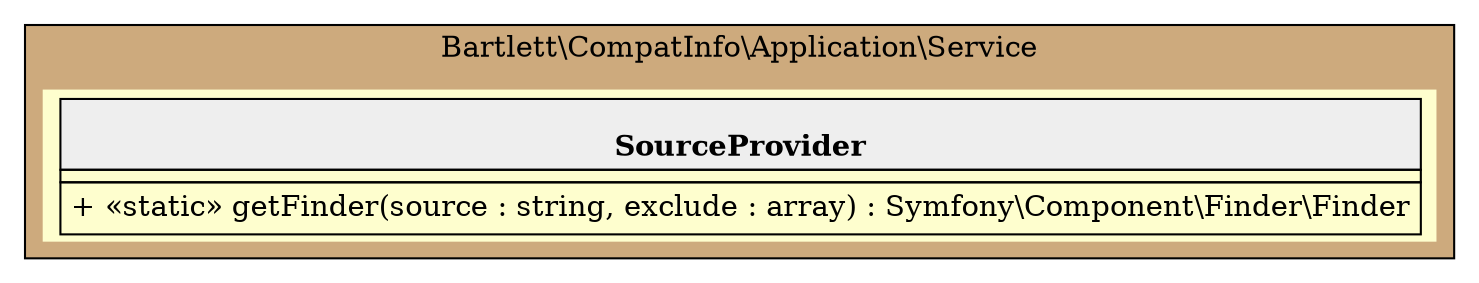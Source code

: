 graph {
  graph [rankdir="TB" bgcolor="transparent"]
  node [fillcolor="#FEFECE" style="filled"]
  subgraph cluster_0 {
    graph [bgcolor="burlywood3"]
    label = "Bartlett\\CompatInfo\\Application\\Service"
    "Bartlett\\CompatInfo\\Application\\Service\\SourceProvider" [shape="none" label=<
<table cellspacing="0" border="0" cellborder="1">
    <tr><td bgcolor="#eeeeee"><b><br/>SourceProvider</b></td></tr>
    <tr><td></td></tr>
    <tr><td><table border="0" cellspacing="0" cellpadding="2">
    <tr><td align="left">+ «static» getFinder(source : string, exclude : array) : Symfony\\Component\\Finder\\Finder</td></tr>
</table></td></tr>
</table>>]
  }
}
